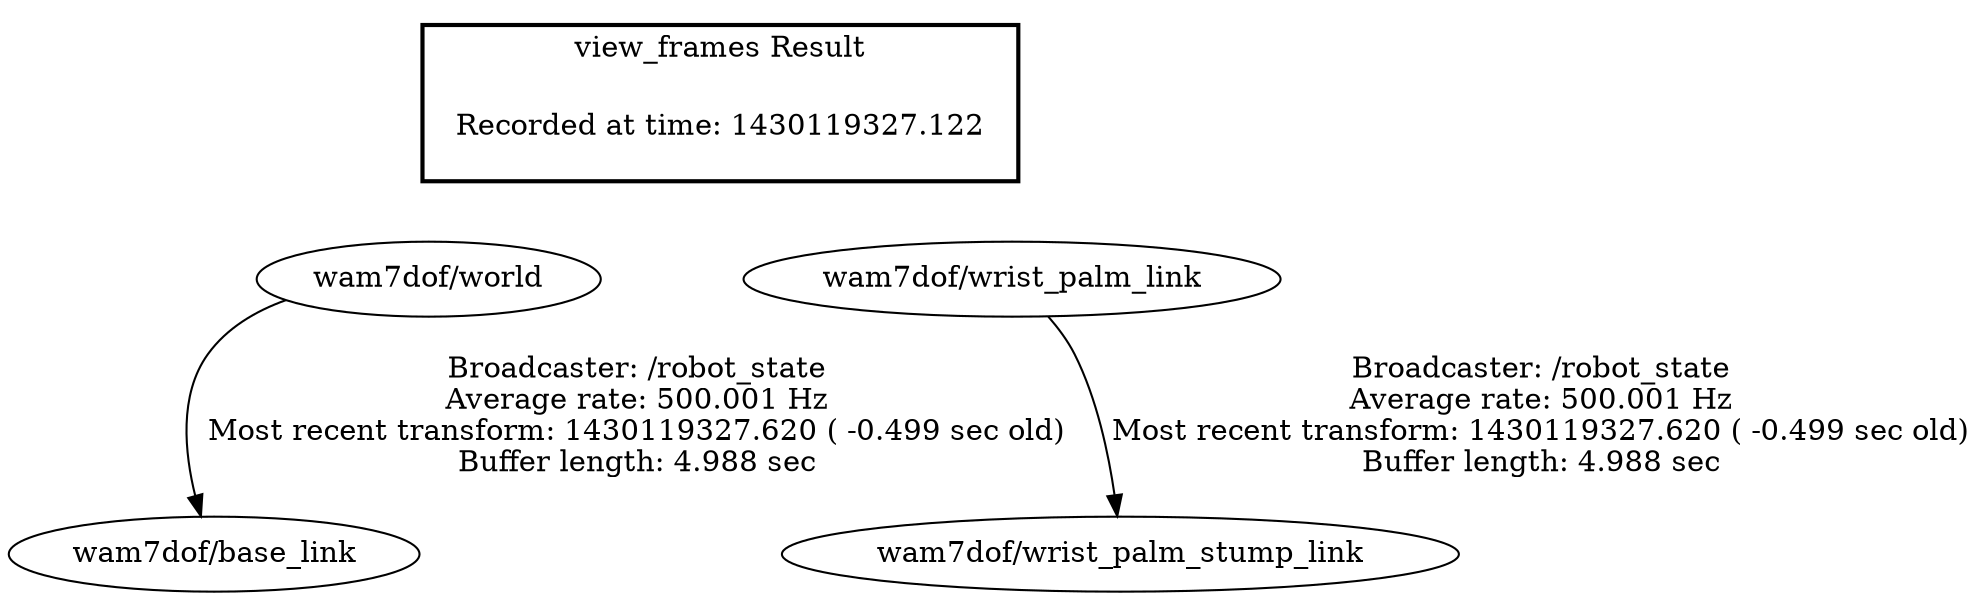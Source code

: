 digraph G {
"wam7dof/world" -> "wam7dof/base_link"[label="Broadcaster: /robot_state\nAverage rate: 500.001 Hz\nMost recent transform: 1430119327.620 ( -0.499 sec old)\nBuffer length: 4.988 sec\n"];
"wam7dof/wrist_palm_link" -> "wam7dof/wrist_palm_stump_link"[label="Broadcaster: /robot_state\nAverage rate: 500.001 Hz\nMost recent transform: 1430119327.620 ( -0.499 sec old)\nBuffer length: 4.988 sec\n"];
edge [style=invis];
 subgraph cluster_legend { style=bold; color=black; label ="view_frames Result";
"Recorded at time: 1430119327.122"[ shape=plaintext ] ;
 }->"wam7dof/world";
edge [style=invis];
 subgraph cluster_legend { style=bold; color=black; label ="view_frames Result";
"Recorded at time: 1430119327.122"[ shape=plaintext ] ;
 }->"wam7dof/wrist_palm_link";
}